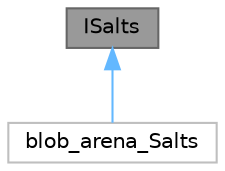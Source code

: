 digraph "ISalts"
{
 // LATEX_PDF_SIZE
  bgcolor="transparent";
  edge [fontname=Helvetica,fontsize=10,labelfontname=Helvetica,labelfontsize=10];
  node [fontname=Helvetica,fontsize=10,shape=box,height=0.2,width=0.4];
  Node1 [id="Node000001",label="ISalts",height=0.2,width=0.4,color="gray40", fillcolor="grey60", style="filled", fontcolor="black",tooltip="Not used in the game logic front end."];
  Node1 -> Node2 [id="edge1_Node000001_Node000002",dir="back",color="steelblue1",style="solid",tooltip=" "];
  Node2 [id="Node000002",label="blob_arena_Salts",height=0.2,width=0.4,color="grey75", fillcolor="white", style="filled",URL="$classblob__arena___salts.html",tooltip=" "];
}
